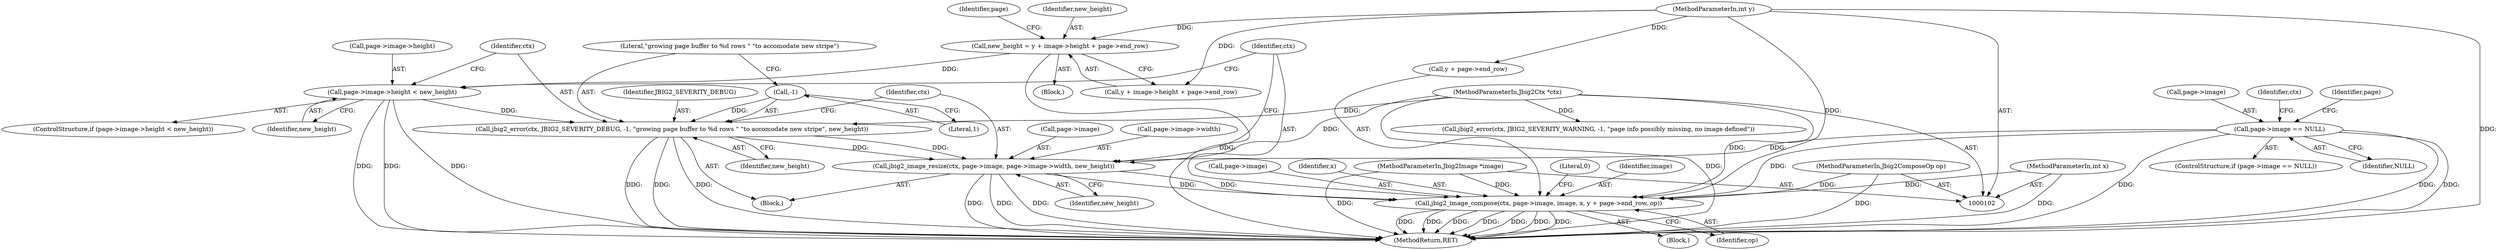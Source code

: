 digraph "1_ghostscript_e698d5c11d27212aa1098bc5b1673a3378563092_10@pointer" {
"1000169" [label="(Call,jbig2_image_compose(ctx, page->image, image, x, y + page->end_row, op))"];
"1000158" [label="(Call,jbig2_image_resize(ctx, page->image, page->image->width, new_height))"];
"1000151" [label="(Call,jbig2_error(ctx, JBIG2_SEVERITY_DEBUG, -1, \"growing page buffer to %d rows \" \"to accomodate new stripe\", new_height))"];
"1000103" [label="(MethodParameterIn,Jbig2Ctx *ctx)"];
"1000154" [label="(Call,-1)"];
"1000143" [label="(Call,page->image->height < new_height)"];
"1000131" [label="(Call,new_height = y + image->height + page->end_row)"];
"1000107" [label="(MethodParameterIn,int y)"];
"1000111" [label="(Call,page->image == NULL)"];
"1000105" [label="(MethodParameterIn,Jbig2Image *image)"];
"1000106" [label="(MethodParameterIn,int x)"];
"1000108" [label="(MethodParameterIn,Jbig2ComposeOp op)"];
"1000106" [label="(MethodParameterIn,int x)"];
"1000146" [label="(Identifier,page)"];
"1000112" [label="(Call,page->image)"];
"1000176" [label="(Call,y + page->end_row)"];
"1000183" [label="(Literal,0)"];
"1000169" [label="(Call,jbig2_image_compose(ctx, page->image, image, x, y + page->end_row, op))"];
"1000174" [label="(Identifier,image)"];
"1000170" [label="(Identifier,ctx)"];
"1000152" [label="(Identifier,ctx)"];
"1000144" [label="(Call,page->image->height)"];
"1000111" [label="(Call,page->image == NULL)"];
"1000118" [label="(Identifier,ctx)"];
"1000160" [label="(Call,page->image)"];
"1000107" [label="(MethodParameterIn,int y)"];
"1000108" [label="(MethodParameterIn,Jbig2ComposeOp op)"];
"1000158" [label="(Call,jbig2_image_resize(ctx, page->image, page->image->width, new_height))"];
"1000133" [label="(Call,y + image->height + page->end_row)"];
"1000154" [label="(Call,-1)"];
"1000103" [label="(MethodParameterIn,Jbig2Ctx *ctx)"];
"1000151" [label="(Call,jbig2_error(ctx, JBIG2_SEVERITY_DEBUG, -1, \"growing page buffer to %d rows \" \"to accomodate new stripe\", new_height))"];
"1000109" [label="(Block,)"];
"1000181" [label="(Identifier,op)"];
"1000110" [label="(ControlStructure,if (page->image == NULL))"];
"1000171" [label="(Call,page->image)"];
"1000150" [label="(Block,)"];
"1000131" [label="(Call,new_height = y + image->height + page->end_row)"];
"1000115" [label="(Identifier,NULL)"];
"1000129" [label="(Block,)"];
"1000149" [label="(Identifier,new_height)"];
"1000153" [label="(Identifier,JBIG2_SEVERITY_DEBUG)"];
"1000143" [label="(Call,page->image->height < new_height)"];
"1000142" [label="(ControlStructure,if (page->image->height < new_height))"];
"1000155" [label="(Literal,1)"];
"1000105" [label="(MethodParameterIn,Jbig2Image *image)"];
"1000157" [label="(Identifier,new_height)"];
"1000156" [label="(Literal,\"growing page buffer to %d rows \" \"to accomodate new stripe\")"];
"1000132" [label="(Identifier,new_height)"];
"1000184" [label="(MethodReturn,RET)"];
"1000127" [label="(Identifier,page)"];
"1000175" [label="(Identifier,x)"];
"1000168" [label="(Identifier,new_height)"];
"1000159" [label="(Identifier,ctx)"];
"1000117" [label="(Call,jbig2_error(ctx, JBIG2_SEVERITY_WARNING, -1, \"page info possibly missing, no image defined\"))"];
"1000163" [label="(Call,page->image->width)"];
"1000169" -> "1000109"  [label="AST: "];
"1000169" -> "1000181"  [label="CFG: "];
"1000170" -> "1000169"  [label="AST: "];
"1000171" -> "1000169"  [label="AST: "];
"1000174" -> "1000169"  [label="AST: "];
"1000175" -> "1000169"  [label="AST: "];
"1000176" -> "1000169"  [label="AST: "];
"1000181" -> "1000169"  [label="AST: "];
"1000183" -> "1000169"  [label="CFG: "];
"1000169" -> "1000184"  [label="DDG: "];
"1000169" -> "1000184"  [label="DDG: "];
"1000169" -> "1000184"  [label="DDG: "];
"1000169" -> "1000184"  [label="DDG: "];
"1000169" -> "1000184"  [label="DDG: "];
"1000169" -> "1000184"  [label="DDG: "];
"1000169" -> "1000184"  [label="DDG: "];
"1000158" -> "1000169"  [label="DDG: "];
"1000158" -> "1000169"  [label="DDG: "];
"1000103" -> "1000169"  [label="DDG: "];
"1000111" -> "1000169"  [label="DDG: "];
"1000105" -> "1000169"  [label="DDG: "];
"1000106" -> "1000169"  [label="DDG: "];
"1000107" -> "1000169"  [label="DDG: "];
"1000108" -> "1000169"  [label="DDG: "];
"1000158" -> "1000150"  [label="AST: "];
"1000158" -> "1000168"  [label="CFG: "];
"1000159" -> "1000158"  [label="AST: "];
"1000160" -> "1000158"  [label="AST: "];
"1000163" -> "1000158"  [label="AST: "];
"1000168" -> "1000158"  [label="AST: "];
"1000170" -> "1000158"  [label="CFG: "];
"1000158" -> "1000184"  [label="DDG: "];
"1000158" -> "1000184"  [label="DDG: "];
"1000158" -> "1000184"  [label="DDG: "];
"1000151" -> "1000158"  [label="DDG: "];
"1000151" -> "1000158"  [label="DDG: "];
"1000103" -> "1000158"  [label="DDG: "];
"1000111" -> "1000158"  [label="DDG: "];
"1000151" -> "1000150"  [label="AST: "];
"1000151" -> "1000157"  [label="CFG: "];
"1000152" -> "1000151"  [label="AST: "];
"1000153" -> "1000151"  [label="AST: "];
"1000154" -> "1000151"  [label="AST: "];
"1000156" -> "1000151"  [label="AST: "];
"1000157" -> "1000151"  [label="AST: "];
"1000159" -> "1000151"  [label="CFG: "];
"1000151" -> "1000184"  [label="DDG: "];
"1000151" -> "1000184"  [label="DDG: "];
"1000151" -> "1000184"  [label="DDG: "];
"1000103" -> "1000151"  [label="DDG: "];
"1000154" -> "1000151"  [label="DDG: "];
"1000143" -> "1000151"  [label="DDG: "];
"1000103" -> "1000102"  [label="AST: "];
"1000103" -> "1000184"  [label="DDG: "];
"1000103" -> "1000117"  [label="DDG: "];
"1000154" -> "1000155"  [label="CFG: "];
"1000155" -> "1000154"  [label="AST: "];
"1000156" -> "1000154"  [label="CFG: "];
"1000143" -> "1000142"  [label="AST: "];
"1000143" -> "1000149"  [label="CFG: "];
"1000144" -> "1000143"  [label="AST: "];
"1000149" -> "1000143"  [label="AST: "];
"1000152" -> "1000143"  [label="CFG: "];
"1000170" -> "1000143"  [label="CFG: "];
"1000143" -> "1000184"  [label="DDG: "];
"1000143" -> "1000184"  [label="DDG: "];
"1000143" -> "1000184"  [label="DDG: "];
"1000131" -> "1000143"  [label="DDG: "];
"1000131" -> "1000129"  [label="AST: "];
"1000131" -> "1000133"  [label="CFG: "];
"1000132" -> "1000131"  [label="AST: "];
"1000133" -> "1000131"  [label="AST: "];
"1000146" -> "1000131"  [label="CFG: "];
"1000131" -> "1000184"  [label="DDG: "];
"1000107" -> "1000131"  [label="DDG: "];
"1000107" -> "1000102"  [label="AST: "];
"1000107" -> "1000184"  [label="DDG: "];
"1000107" -> "1000133"  [label="DDG: "];
"1000107" -> "1000176"  [label="DDG: "];
"1000111" -> "1000110"  [label="AST: "];
"1000111" -> "1000115"  [label="CFG: "];
"1000112" -> "1000111"  [label="AST: "];
"1000115" -> "1000111"  [label="AST: "];
"1000118" -> "1000111"  [label="CFG: "];
"1000127" -> "1000111"  [label="CFG: "];
"1000111" -> "1000184"  [label="DDG: "];
"1000111" -> "1000184"  [label="DDG: "];
"1000111" -> "1000184"  [label="DDG: "];
"1000105" -> "1000102"  [label="AST: "];
"1000105" -> "1000184"  [label="DDG: "];
"1000106" -> "1000102"  [label="AST: "];
"1000106" -> "1000184"  [label="DDG: "];
"1000108" -> "1000102"  [label="AST: "];
"1000108" -> "1000184"  [label="DDG: "];
}
